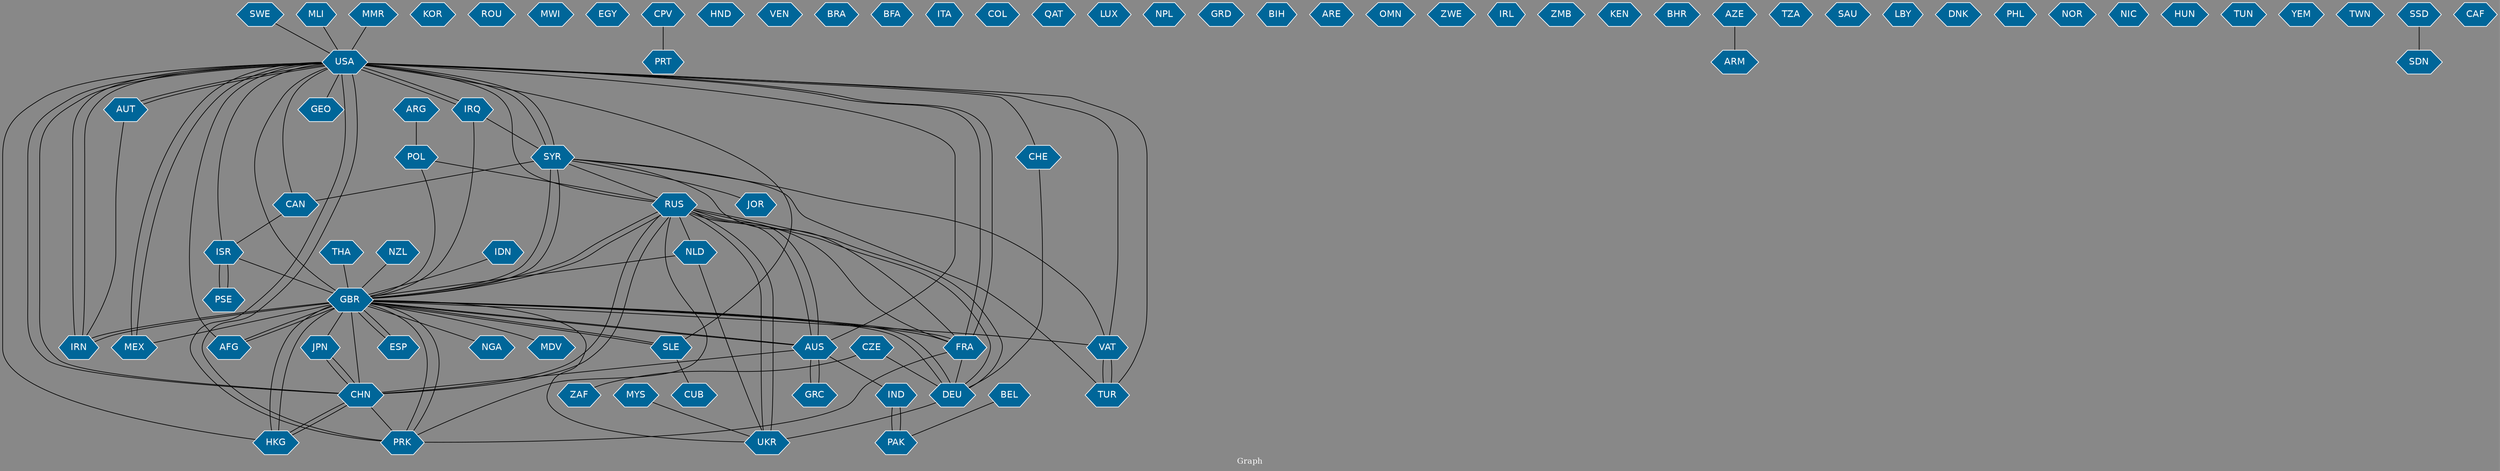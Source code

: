 // Countries together in item graph
graph {
	graph [bgcolor="#888888" fontcolor=white fontsize=12 label="Graph" outputorder=edgesfirst overlap=prism]
	node [color=white fillcolor="#006699" fontcolor=white fontname=Helvetica shape=hexagon style=filled]
	edge [arrowhead=open color=black fontcolor=white fontname=Courier fontsize=12]
		USA [label=USA]
		VAT [label=VAT]
		SYR [label=SYR]
		RUS [label=RUS]
		GBR [label=GBR]
		JPN [label=JPN]
		KOR [label=KOR]
		IND [label=IND]
		HKG [label=HKG]
		CHN [label=CHN]
		ISR [label=ISR]
		PAK [label=PAK]
		DEU [label=DEU]
		ROU [label=ROU]
		ESP [label=ESP]
		FRA [label=FRA]
		MWI [label=MWI]
		CAN [label=CAN]
		EGY [label=EGY]
		IRN [label=IRN]
		CPV [label=CPV]
		PRT [label=PRT]
		MEX [label=MEX]
		HND [label=HND]
		UKR [label=UKR]
		THA [label=THA]
		VEN [label=VEN]
		BRA [label=BRA]
		TUR [label=TUR]
		BFA [label=BFA]
		IRQ [label=IRQ]
		AFG [label=AFG]
		MYS [label=MYS]
		POL [label=POL]
		PRK [label=PRK]
		AUS [label=AUS]
		ITA [label=ITA]
		ARG [label=ARG]
		NLD [label=NLD]
		SWE [label=SWE]
		SLE [label=SLE]
		PSE [label=PSE]
		COL [label=COL]
		GRC [label=GRC]
		JOR [label=JOR]
		BEL [label=BEL]
		QAT [label=QAT]
		LUX [label=LUX]
		NPL [label=NPL]
		NZL [label=NZL]
		GRD [label=GRD]
		BIH [label=BIH]
		ZAF [label=ZAF]
		ARE [label=ARE]
		CZE [label=CZE]
		OMN [label=OMN]
		GEO [label=GEO]
		AUT [label=AUT]
		ZWE [label=ZWE]
		IDN [label=IDN]
		MLI [label=MLI]
		IRL [label=IRL]
		ZMB [label=ZMB]
		KEN [label=KEN]
		NGA [label=NGA]
		CHE [label=CHE]
		BHR [label=BHR]
		AZE [label=AZE]
		ARM [label=ARM]
		TZA [label=TZA]
		SAU [label=SAU]
		MMR [label=MMR]
		CUB [label=CUB]
		LBY [label=LBY]
		DNK [label=DNK]
		PHL [label=PHL]
		NOR [label=NOR]
		NIC [label=NIC]
		HUN [label=HUN]
		TUN [label=TUN]
		YEM [label=YEM]
		MDV [label=MDV]
		TWN [label=TWN]
		SSD [label=SSD]
		SDN [label=SDN]
		CAF [label=CAF]
			HKG -- USA [weight=1]
			GBR -- IRN [weight=3]
			IRQ -- GBR [weight=1]
			SYR -- TUR [weight=1]
			HKG -- GBR [weight=4]
			SYR -- VAT [weight=1]
			CAN -- USA [weight=1]
			VAT -- USA [weight=1]
			SLE -- USA [weight=3]
			VAT -- TUR [weight=2]
			AFG -- GBR [weight=5]
			SLE -- GBR [weight=1]
			DEU -- GBR [weight=1]
			UKR -- NLD [weight=1]
			TUR -- VAT [weight=3]
			SYR -- CAN [weight=1]
			CHN -- PRK [weight=1]
			AUS -- GRC [weight=1]
			JPN -- CHN [weight=1]
			AUT -- IRN [weight=2]
			TUR -- USA [weight=1]
			GBR -- VAT [weight=1]
			PRK -- USA [weight=3]
			GBR -- MEX [weight=1]
			PAK -- IND [weight=2]
			GBR -- JPN [weight=1]
			CZE -- DEU [weight=2]
			USA -- IRN [weight=8]
			BEL -- PAK [weight=1]
			PRK -- GBR [weight=2]
			MLI -- USA [weight=1]
			USA -- AFG [weight=2]
			DEU -- RUS [weight=2]
			CHN -- USA [weight=4]
			AUS -- USA [weight=2]
			CHN -- GBR [weight=1]
			USA -- CHE [weight=1]
			GBR -- HKG [weight=12]
			USA -- SYR [weight=3]
			ARG -- POL [weight=3]
			GBR -- DEU [weight=2]
			USA -- IRQ [weight=1]
			GBR -- SLE [weight=2]
			IDN -- GBR [weight=1]
			CHN -- JPN [weight=4]
			CHE -- DEU [weight=1]
			GBR -- ESP [weight=1]
			RUS -- PRK [weight=1]
			IRQ -- SYR [weight=3]
			PSE -- ISR [weight=5]
			HKG -- CHN [weight=3]
			RUS -- NLD [weight=1]
			GBR -- RUS [weight=1]
			MYS -- UKR [weight=1]
			FRA -- DEU [weight=1]
			GBR -- AUS [weight=1]
			FRA -- PRK [weight=1]
			GBR -- SYR [weight=1]
			AUS -- GBR [weight=1]
			SYR -- RUS [weight=1]
			FRA -- USA [weight=2]
			ISR -- PSE [weight=12]
			IND -- PAK [weight=1]
			FRA -- GBR [weight=3]
			GBR -- NGA [weight=1]
			GBR -- MDV [weight=1]
			GBR -- FRA [weight=1]
			SWE -- USA [weight=1]
			GBR -- AFG [weight=2]
			SYR -- JOR [weight=2]
			THA -- GBR [weight=1]
			NZL -- GBR [weight=1]
			FRA -- SYR [weight=2]
			MEX -- USA [weight=1]
			NLD -- GBR [weight=1]
			ISR -- GBR [weight=1]
			RUS -- UKR [weight=8]
			CPV -- PRT [weight=1]
			USA -- FRA [weight=1]
			IRN -- USA [weight=4]
			SLE -- CUB [weight=1]
			POL -- GBR [weight=1]
			ESP -- GBR [weight=1]
			IRN -- GBR [weight=1]
			CZE -- ZAF [weight=1]
			POL -- RUS [weight=1]
			RUS -- AUS [weight=1]
			USA -- GEO [weight=1]
			GBR -- USA [weight=3]
			GBR -- PRK [weight=2]
			USA -- PRK [weight=2]
			USA -- ISR [weight=1]
			SYR -- USA [weight=7]
			DEU -- UKR [weight=2]
			UKR -- RUS [weight=4]
			CAN -- ISR [weight=1]
			AZE -- ARM [weight=1]
			RUS -- FRA [weight=1]
			IRQ -- USA [weight=4]
			USA -- MEX [weight=1]
			AUS -- IND [weight=2]
			GBR -- UKR [weight=1]
			AUS -- RUS [weight=1]
			CHN -- RUS [weight=1]
			RUS -- USA [weight=2]
			USA -- AUT [weight=1]
			RUS -- GBR [weight=3]
			AUT -- USA [weight=4]
			GRC -- AUS [weight=1]
			USA -- CHN [weight=1]
			RUS -- DEU [weight=1]
			AUS -- CHN [weight=1]
			MMR -- USA [weight=2]
			SYR -- GBR [weight=1]
			SSD -- SDN [weight=1]
			RUS -- CHN [weight=1]
			CHN -- HKG [weight=2]
}